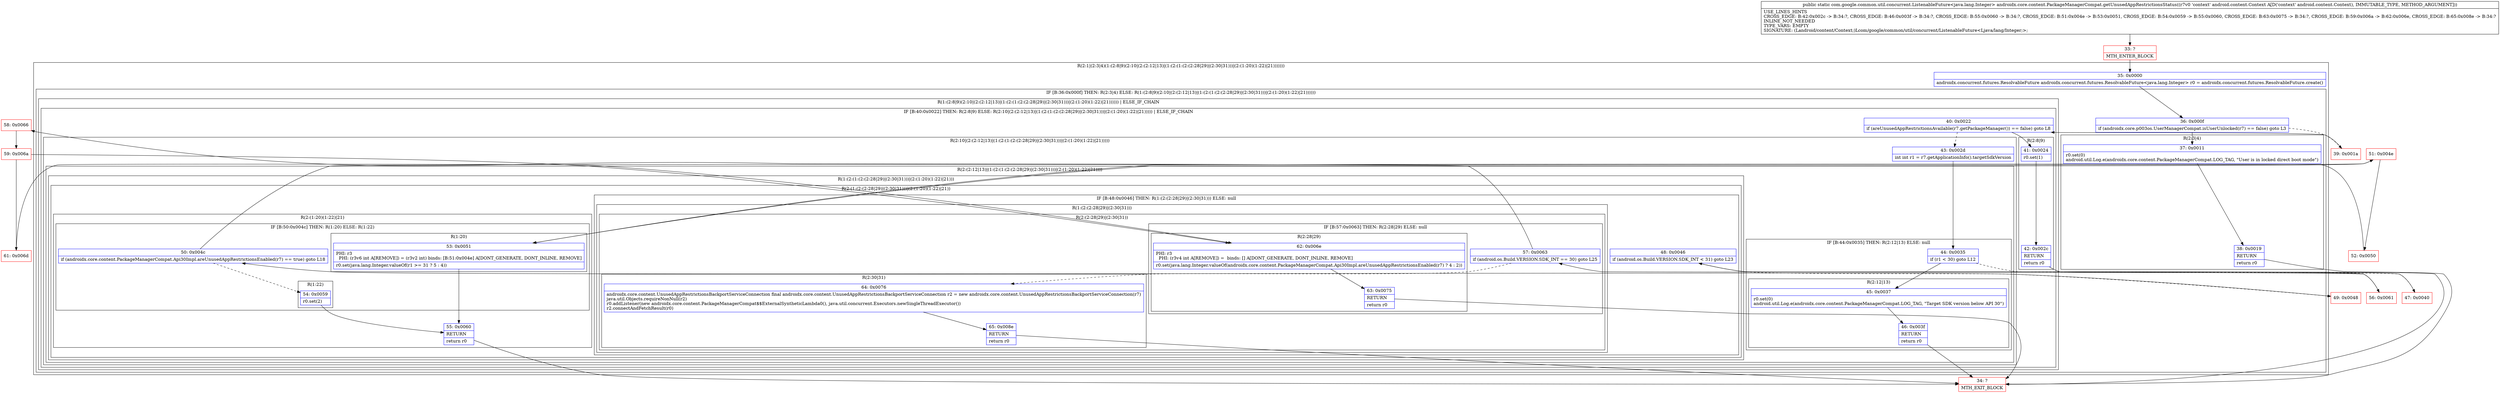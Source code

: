 digraph "CFG forandroidx.core.content.PackageManagerCompat.getUnusedAppRestrictionsStatus(Landroid\/content\/Context;)Lcom\/google\/common\/util\/concurrent\/ListenableFuture;" {
subgraph cluster_Region_1220237951 {
label = "R(2:1|(2:3|4)(1:(2:8|9)(2:10|(2:(2:12|13)|(1:(2:(1:(2:(2:28|29)|(2:30|31)))|(2:(1:20)(1:22)|21)))))))";
node [shape=record,color=blue];
Node_35 [shape=record,label="{35\:\ 0x0000|androidx.concurrent.futures.ResolvableFuture androidx.concurrent.futures.ResolvableFuture\<java.lang.Integer\> r0 = androidx.concurrent.futures.ResolvableFuture.create()\l}"];
subgraph cluster_IfRegion_1754349086 {
label = "IF [B:36:0x000f] THEN: R(2:3|4) ELSE: R(1:(2:8|9)(2:10|(2:(2:12|13)|(1:(2:(1:(2:(2:28|29)|(2:30|31)))|(2:(1:20)(1:22)|21))))))";
node [shape=record,color=blue];
Node_36 [shape=record,label="{36\:\ 0x000f|if (androidx.core.p003os.UserManagerCompat.isUserUnlocked(r7) == false) goto L3\l}"];
subgraph cluster_Region_1486077709 {
label = "R(2:3|4)";
node [shape=record,color=blue];
Node_37 [shape=record,label="{37\:\ 0x0011|r0.set(0)\landroid.util.Log.e(androidx.core.content.PackageManagerCompat.LOG_TAG, \"User is in locked direct boot mode\")\l}"];
Node_38 [shape=record,label="{38\:\ 0x0019|RETURN\l|return r0\l}"];
}
subgraph cluster_Region_65373779 {
label = "R(1:(2:8|9)(2:10|(2:(2:12|13)|(1:(2:(1:(2:(2:28|29)|(2:30|31)))|(2:(1:20)(1:22)|21)))))) | ELSE_IF_CHAIN\l";
node [shape=record,color=blue];
subgraph cluster_IfRegion_2011919095 {
label = "IF [B:40:0x0022] THEN: R(2:8|9) ELSE: R(2:10|(2:(2:12|13)|(1:(2:(1:(2:(2:28|29)|(2:30|31)))|(2:(1:20)(1:22)|21))))) | ELSE_IF_CHAIN\l";
node [shape=record,color=blue];
Node_40 [shape=record,label="{40\:\ 0x0022|if (areUnusedAppRestrictionsAvailable(r7.getPackageManager()) == false) goto L8\l}"];
subgraph cluster_Region_1638955608 {
label = "R(2:8|9)";
node [shape=record,color=blue];
Node_41 [shape=record,label="{41\:\ 0x0024|r0.set(1)\l}"];
Node_42 [shape=record,label="{42\:\ 0x002c|RETURN\l|return r0\l}"];
}
subgraph cluster_Region_749950213 {
label = "R(2:10|(2:(2:12|13)|(1:(2:(1:(2:(2:28|29)|(2:30|31)))|(2:(1:20)(1:22)|21)))))";
node [shape=record,color=blue];
Node_43 [shape=record,label="{43\:\ 0x002d|int int r1 = r7.getApplicationInfo().targetSdkVersion\l}"];
subgraph cluster_Region_2089734734 {
label = "R(2:(2:12|13)|(1:(2:(1:(2:(2:28|29)|(2:30|31)))|(2:(1:20)(1:22)|21))))";
node [shape=record,color=blue];
subgraph cluster_IfRegion_807240713 {
label = "IF [B:44:0x0035] THEN: R(2:12|13) ELSE: null";
node [shape=record,color=blue];
Node_44 [shape=record,label="{44\:\ 0x0035|if (r1 \< 30) goto L12\l}"];
subgraph cluster_Region_626336918 {
label = "R(2:12|13)";
node [shape=record,color=blue];
Node_45 [shape=record,label="{45\:\ 0x0037|r0.set(0)\landroid.util.Log.e(androidx.core.content.PackageManagerCompat.LOG_TAG, \"Target SDK version below API 30\")\l}"];
Node_46 [shape=record,label="{46\:\ 0x003f|RETURN\l|return r0\l}"];
}
}
subgraph cluster_Region_495874575 {
label = "R(1:(2:(1:(2:(2:28|29)|(2:30|31)))|(2:(1:20)(1:22)|21)))";
node [shape=record,color=blue];
subgraph cluster_Region_855030003 {
label = "R(2:(1:(2:(2:28|29)|(2:30|31)))|(2:(1:20)(1:22)|21))";
node [shape=record,color=blue];
subgraph cluster_IfRegion_505813136 {
label = "IF [B:48:0x0046] THEN: R(1:(2:(2:28|29)|(2:30|31))) ELSE: null";
node [shape=record,color=blue];
Node_48 [shape=record,label="{48\:\ 0x0046|if (android.os.Build.VERSION.SDK_INT \< 31) goto L23\l}"];
subgraph cluster_Region_338732472 {
label = "R(1:(2:(2:28|29)|(2:30|31)))";
node [shape=record,color=blue];
subgraph cluster_Region_2051060539 {
label = "R(2:(2:28|29)|(2:30|31))";
node [shape=record,color=blue];
subgraph cluster_IfRegion_2104929696 {
label = "IF [B:57:0x0063] THEN: R(2:28|29) ELSE: null";
node [shape=record,color=blue];
Node_57 [shape=record,label="{57\:\ 0x0063|if (android.os.Build.VERSION.SDK_INT == 30) goto L25\l}"];
subgraph cluster_Region_925887201 {
label = "R(2:28|29)";
node [shape=record,color=blue];
Node_62 [shape=record,label="{62\:\ 0x006e|PHI: r3 \l  PHI: (r3v4 int A[REMOVE]) =  binds: [] A[DONT_GENERATE, DONT_INLINE, REMOVE]\l|r0.set(java.lang.Integer.valueOf(androidx.core.content.PackageManagerCompat.Api30Impl.areUnusedAppRestrictionsEnabled(r7) ? 4 : 2))\l}"];
Node_63 [shape=record,label="{63\:\ 0x0075|RETURN\l|return r0\l}"];
}
}
subgraph cluster_Region_1921077470 {
label = "R(2:30|31)";
node [shape=record,color=blue];
Node_64 [shape=record,label="{64\:\ 0x0076|androidx.core.content.UnusedAppRestrictionsBackportServiceConnection final androidx.core.content.UnusedAppRestrictionsBackportServiceConnection r2 = new androidx.core.content.UnusedAppRestrictionsBackportServiceConnection(r7)\ljava.util.Objects.requireNonNull(r2)\lr0.addListener(new androidx.core.content.PackageManagerCompat$$ExternalSyntheticLambda0(), java.util.concurrent.Executors.newSingleThreadExecutor())\lr2.connectAndFetchResult(r0)\l}"];
Node_65 [shape=record,label="{65\:\ 0x008e|RETURN\l|return r0\l}"];
}
}
}
}
subgraph cluster_Region_1414330610 {
label = "R(2:(1:20)(1:22)|21)";
node [shape=record,color=blue];
subgraph cluster_IfRegion_1404753926 {
label = "IF [B:50:0x004c] THEN: R(1:20) ELSE: R(1:22)";
node [shape=record,color=blue];
Node_50 [shape=record,label="{50\:\ 0x004c|if (androidx.core.content.PackageManagerCompat.Api30Impl.areUnusedAppRestrictionsEnabled(r7) == true) goto L18\l}"];
subgraph cluster_Region_276928108 {
label = "R(1:20)";
node [shape=record,color=blue];
Node_53 [shape=record,label="{53\:\ 0x0051|PHI: r3 \l  PHI: (r3v6 int A[REMOVE]) = (r3v2 int) binds: [B:51:0x004e] A[DONT_GENERATE, DONT_INLINE, REMOVE]\l|r0.set(java.lang.Integer.valueOf(r1 \>= 31 ? 5 : 4))\l}"];
}
subgraph cluster_Region_477913470 {
label = "R(1:22)";
node [shape=record,color=blue];
Node_54 [shape=record,label="{54\:\ 0x0059|r0.set(2)\l}"];
}
}
Node_55 [shape=record,label="{55\:\ 0x0060|RETURN\l|return r0\l}"];
}
}
}
}
}
}
}
}
}
Node_33 [shape=record,color=red,label="{33\:\ ?|MTH_ENTER_BLOCK\l}"];
Node_34 [shape=record,color=red,label="{34\:\ ?|MTH_EXIT_BLOCK\l}"];
Node_39 [shape=record,color=red,label="{39\:\ 0x001a}"];
Node_47 [shape=record,color=red,label="{47\:\ 0x0040}"];
Node_49 [shape=record,color=red,label="{49\:\ 0x0048}"];
Node_51 [shape=record,color=red,label="{51\:\ 0x004e}"];
Node_52 [shape=record,color=red,label="{52\:\ 0x0050}"];
Node_56 [shape=record,color=red,label="{56\:\ 0x0061}"];
Node_58 [shape=record,color=red,label="{58\:\ 0x0066}"];
Node_59 [shape=record,color=red,label="{59\:\ 0x006a}"];
Node_61 [shape=record,color=red,label="{61\:\ 0x006d}"];
MethodNode[shape=record,label="{public static com.google.common.util.concurrent.ListenableFuture\<java.lang.Integer\> androidx.core.content.PackageManagerCompat.getUnusedAppRestrictionsStatus((r7v0 'context' android.content.Context A[D('context' android.content.Context), IMMUTABLE_TYPE, METHOD_ARGUMENT]))  | USE_LINES_HINTS\lCROSS_EDGE: B:42:0x002c \-\> B:34:?, CROSS_EDGE: B:46:0x003f \-\> B:34:?, CROSS_EDGE: B:55:0x0060 \-\> B:34:?, CROSS_EDGE: B:51:0x004e \-\> B:53:0x0051, CROSS_EDGE: B:54:0x0059 \-\> B:55:0x0060, CROSS_EDGE: B:63:0x0075 \-\> B:34:?, CROSS_EDGE: B:59:0x006a \-\> B:62:0x006e, CROSS_EDGE: B:65:0x008e \-\> B:34:?\lINLINE_NOT_NEEDED\lTYPE_VARS: EMPTY\lSIGNATURE: (Landroid\/content\/Context;)Lcom\/google\/common\/util\/concurrent\/ListenableFuture\<Ljava\/lang\/Integer;\>;\l}"];
MethodNode -> Node_33;Node_35 -> Node_36;
Node_36 -> Node_37;
Node_36 -> Node_39[style=dashed];
Node_37 -> Node_38;
Node_38 -> Node_34;
Node_40 -> Node_41;
Node_40 -> Node_43[style=dashed];
Node_41 -> Node_42;
Node_42 -> Node_34;
Node_43 -> Node_44;
Node_44 -> Node_45;
Node_44 -> Node_47[style=dashed];
Node_45 -> Node_46;
Node_46 -> Node_34;
Node_48 -> Node_49[style=dashed];
Node_48 -> Node_56;
Node_57 -> Node_58;
Node_57 -> Node_64[style=dashed];
Node_62 -> Node_63;
Node_63 -> Node_34;
Node_64 -> Node_65;
Node_65 -> Node_34;
Node_50 -> Node_51;
Node_50 -> Node_54[style=dashed];
Node_53 -> Node_55;
Node_54 -> Node_55;
Node_55 -> Node_34;
Node_33 -> Node_35;
Node_39 -> Node_40;
Node_47 -> Node_48;
Node_49 -> Node_50;
Node_51 -> Node_52;
Node_51 -> Node_53;
Node_52 -> Node_53;
Node_56 -> Node_57;
Node_58 -> Node_59;
Node_59 -> Node_61;
Node_59 -> Node_62;
Node_61 -> Node_62;
}

